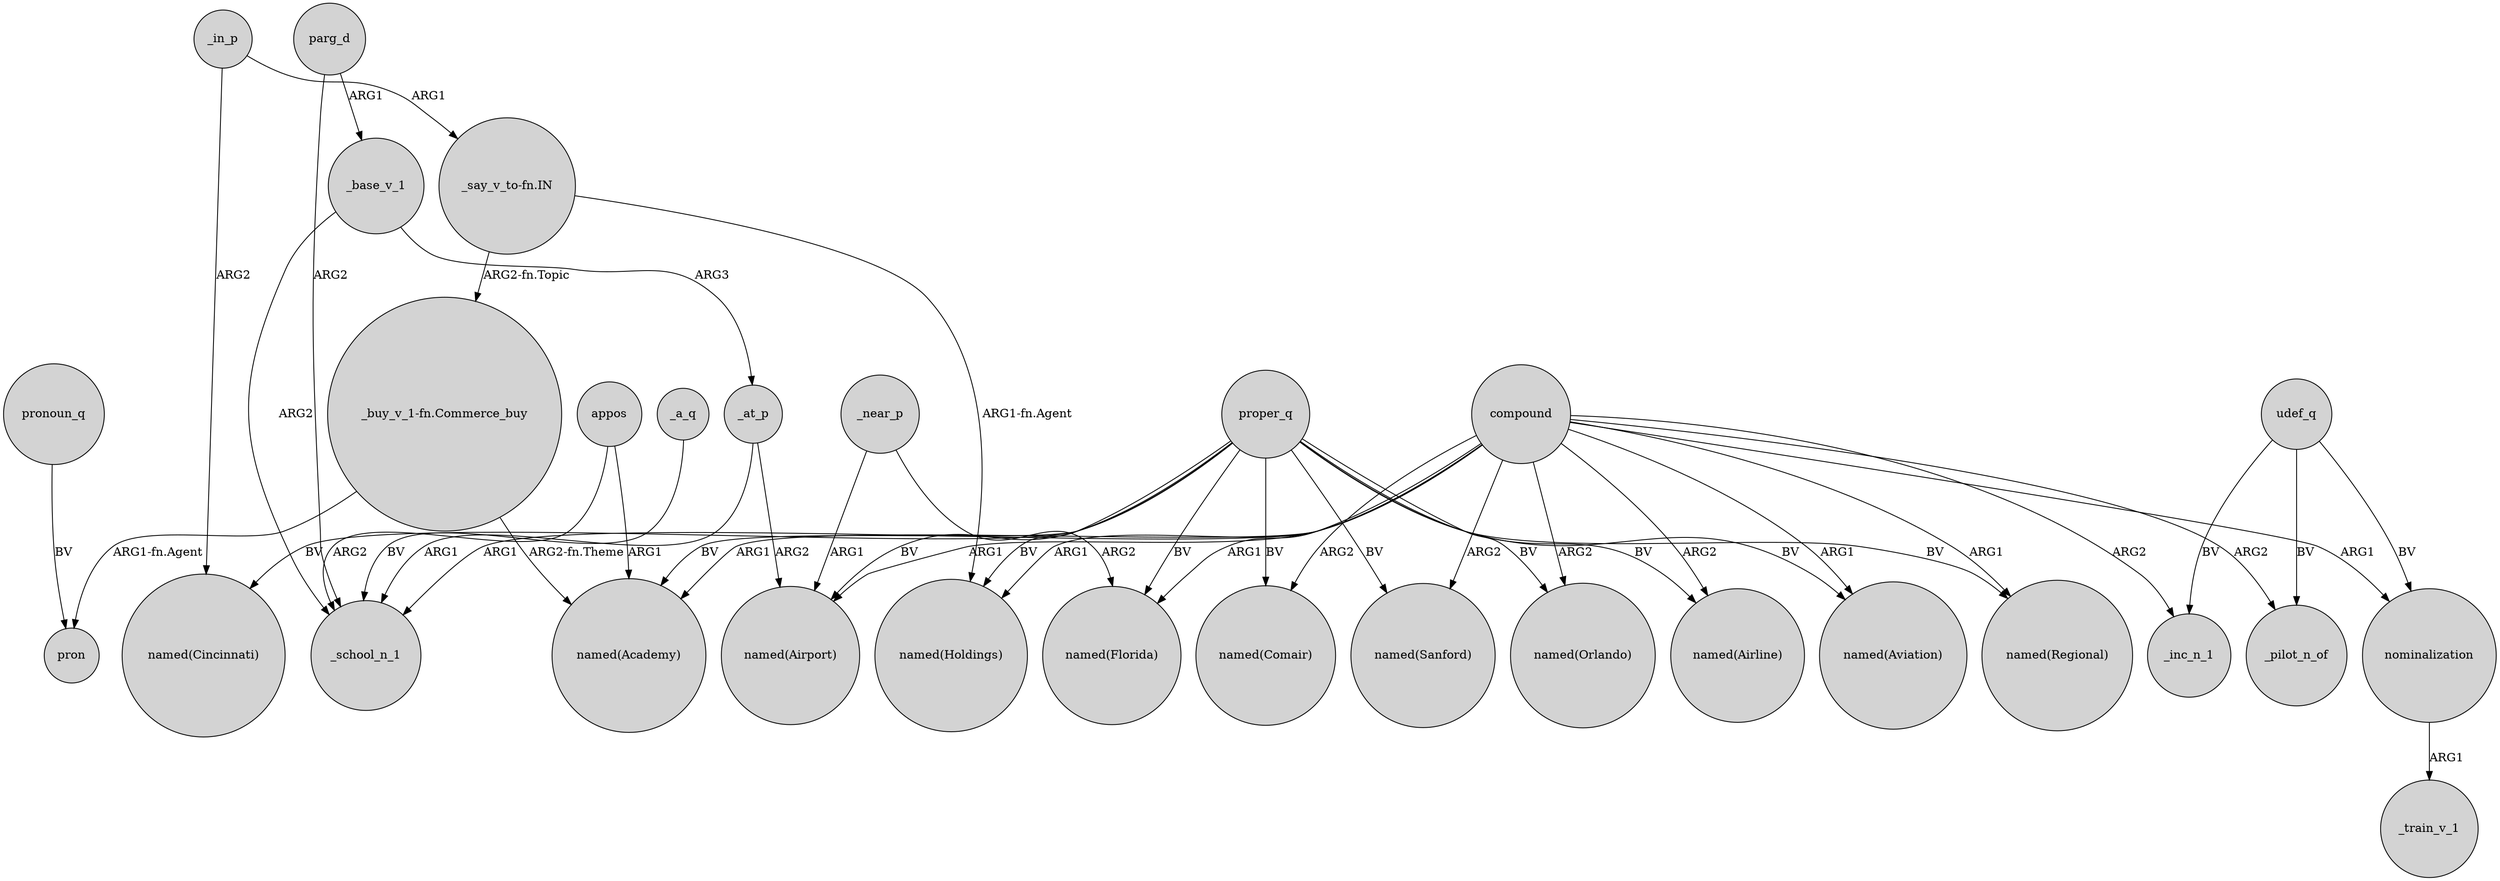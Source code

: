 digraph {
	node [shape=circle style=filled]
	compound -> "named(Orlando)" [label=ARG2]
	"_say_v_to-fn.IN" -> "_buy_v_1-fn.Commerce_buy" [label="ARG2-fn.Topic"]
	udef_q -> _inc_n_1 [label=BV]
	proper_q -> "named(Holdings)" [label=BV]
	_at_p -> _school_n_1 [label=ARG1]
	proper_q -> "named(Orlando)" [label=BV]
	_in_p -> "_say_v_to-fn.IN" [label=ARG1]
	compound -> _school_n_1 [label=ARG1]
	proper_q -> "named(Aviation)" [label=BV]
	parg_d -> _school_n_1 [label=ARG2]
	"_buy_v_1-fn.Commerce_buy" -> pron [label="ARG1-fn.Agent"]
	compound -> "named(Academy)" [label=ARG1]
	proper_q -> "named(Airport)" [label=BV]
	proper_q -> "named(Academy)" [label=BV]
	appos -> "named(Academy)" [label=ARG1]
	compound -> _pilot_n_of [label=ARG2]
	compound -> "named(Sanford)" [label=ARG2]
	proper_q -> "named(Florida)" [label=BV]
	compound -> "named(Airport)" [label=ARG1]
	proper_q -> "named(Regional)" [label=BV]
	proper_q -> "named(Cincinnati)" [label=BV]
	_a_q -> _school_n_1 [label=BV]
	_near_p -> "named(Airport)" [label=ARG1]
	compound -> "named(Aviation)" [label=ARG1]
	pronoun_q -> pron [label=BV]
	_near_p -> "named(Florida)" [label=ARG2]
	udef_q -> _pilot_n_of [label=BV]
	compound -> "named(Comair)" [label=ARG2]
	appos -> _school_n_1 [label=ARG2]
	_in_p -> "named(Cincinnati)" [label=ARG2]
	udef_q -> nominalization [label=BV]
	proper_q -> "named(Sanford)" [label=BV]
	compound -> "named(Airline)" [label=ARG2]
	compound -> "named(Regional)" [label=ARG1]
	_base_v_1 -> _school_n_1 [label=ARG2]
	"_buy_v_1-fn.Commerce_buy" -> "named(Academy)" [label="ARG2-fn.Theme"]
	proper_q -> "named(Airline)" [label=BV]
	parg_d -> _base_v_1 [label=ARG1]
	compound -> "named(Florida)" [label=ARG1]
	_at_p -> "named(Airport)" [label=ARG2]
	_base_v_1 -> _at_p [label=ARG3]
	compound -> nominalization [label=ARG1]
	compound -> _inc_n_1 [label=ARG2]
	proper_q -> "named(Comair)" [label=BV]
	nominalization -> _train_v_1 [label=ARG1]
	compound -> "named(Holdings)" [label=ARG1]
	"_say_v_to-fn.IN" -> "named(Holdings)" [label="ARG1-fn.Agent"]
}
